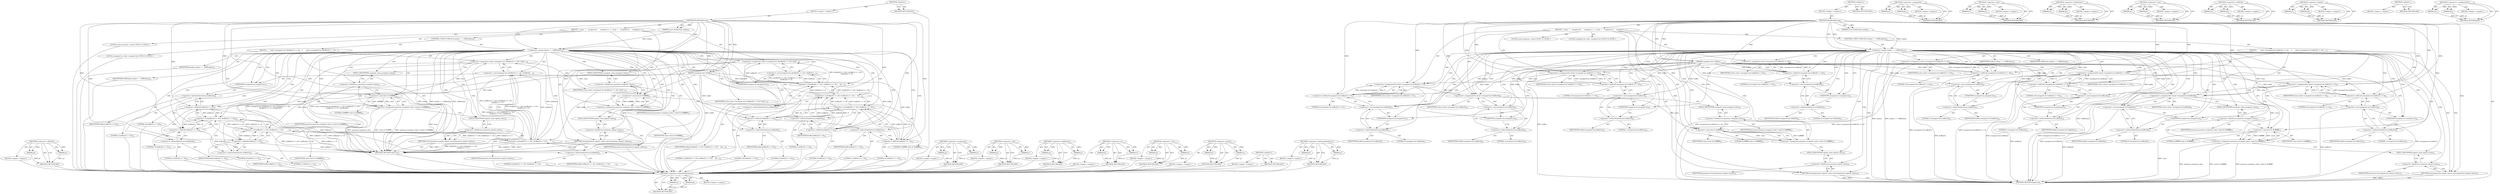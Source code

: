 digraph "&lt;operators&gt;.assignmentOr" {
vulnerable_138 [label=<(METHOD,&lt;operator&gt;.shiftLeft)>];
vulnerable_139 [label=<(PARAM,p1)>];
vulnerable_140 [label=<(PARAM,p2)>];
vulnerable_141 [label=<(BLOCK,&lt;empty&gt;,&lt;empty&gt;)>];
vulnerable_142 [label=<(METHOD_RETURN,ANY)>];
vulnerable_6 [label=<(METHOD,&lt;global&gt;)<SUB>1</SUB>>];
vulnerable_7 [label=<(BLOCK,&lt;empty&gt;,&lt;empty&gt;)<SUB>1</SUB>>];
vulnerable_8 [label=<(METHOD,ReadProfileLong)<SUB>1</SUB>>];
vulnerable_9 [label=<(PARAM,const EndianType endian)<SUB>1</SUB>>];
vulnerable_10 [label=<(PARAM,unsigned char *buffer)<SUB>2</SUB>>];
vulnerable_11 [label=<(BLOCK,{
  union
  {
    unsigned int
      unsigned_v...,{
  union
  {
    unsigned int
      unsigned_v...)<SUB>3</SUB>>];
vulnerable_12 [label="<(LOCAL,union quantum: union)<SUB>11</SUB>>"];
vulnerable_13 [label="<(LOCAL,unsigned int value: unsigned int)<SUB>14</SUB>>"];
vulnerable_14 [label=<(CONTROL_STRUCTURE,IF,if (endian == LSBEndian))<SUB>16</SUB>>];
vulnerable_15 [label=<(&lt;operator&gt;.equals,endian == LSBEndian)<SUB>16</SUB>>];
vulnerable_16 [label=<(IDENTIFIER,endian,endian == LSBEndian)<SUB>16</SUB>>];
vulnerable_17 [label=<(IDENTIFIER,LSBEndian,endian == LSBEndian)<SUB>16</SUB>>];
vulnerable_18 [label=<(BLOCK,{
      value=(unsigned int) ((buffer[3] &lt;&lt; 24)...,{
      value=(unsigned int) ((buffer[3] &lt;&lt; 24)...)<SUB>17</SUB>>];
vulnerable_19 [label=<(&lt;operator&gt;.assignment,value=(unsigned int) ((buffer[3] &lt;&lt; 24) | (buff...)<SUB>18</SUB>>];
vulnerable_20 [label=<(IDENTIFIER,value,value=(unsigned int) ((buffer[3] &lt;&lt; 24) | (buff...)<SUB>18</SUB>>];
vulnerable_21 [label=<(&lt;operator&gt;.cast,(unsigned int) ((buffer[3] &lt;&lt; 24) | (buffer[2] ...)<SUB>18</SUB>>];
vulnerable_22 [label=<(UNKNOWN,unsigned int,unsigned int)<SUB>18</SUB>>];
vulnerable_23 [label=<(&lt;operator&gt;.or,(buffer[3] &lt;&lt; 24) | (buffer[2] &lt;&lt; 16) |
       ...)<SUB>18</SUB>>];
vulnerable_24 [label=<(&lt;operator&gt;.or,(buffer[3] &lt;&lt; 24) | (buffer[2] &lt;&lt; 16) |
       ...)<SUB>18</SUB>>];
vulnerable_25 [label=<(&lt;operator&gt;.or,(buffer[3] &lt;&lt; 24) | (buffer[2] &lt;&lt; 16))<SUB>18</SUB>>];
vulnerable_26 [label=<(&lt;operator&gt;.shiftLeft,buffer[3] &lt;&lt; 24)<SUB>18</SUB>>];
vulnerable_27 [label=<(&lt;operator&gt;.indirectIndexAccess,buffer[3])<SUB>18</SUB>>];
vulnerable_28 [label=<(IDENTIFIER,buffer,buffer[3] &lt;&lt; 24)<SUB>18</SUB>>];
vulnerable_29 [label=<(LITERAL,3,buffer[3] &lt;&lt; 24)<SUB>18</SUB>>];
vulnerable_30 [label=<(LITERAL,24,buffer[3] &lt;&lt; 24)<SUB>18</SUB>>];
vulnerable_31 [label=<(&lt;operator&gt;.shiftLeft,buffer[2] &lt;&lt; 16)<SUB>18</SUB>>];
vulnerable_32 [label=<(&lt;operator&gt;.indirectIndexAccess,buffer[2])<SUB>18</SUB>>];
vulnerable_33 [label=<(IDENTIFIER,buffer,buffer[2] &lt;&lt; 16)<SUB>18</SUB>>];
vulnerable_34 [label=<(LITERAL,2,buffer[2] &lt;&lt; 16)<SUB>18</SUB>>];
vulnerable_35 [label=<(LITERAL,16,buffer[2] &lt;&lt; 16)<SUB>18</SUB>>];
vulnerable_36 [label=<(&lt;operator&gt;.shiftLeft,buffer[1] &lt;&lt; 8)<SUB>19</SUB>>];
vulnerable_37 [label=<(&lt;operator&gt;.indirectIndexAccess,buffer[1])<SUB>19</SUB>>];
vulnerable_38 [label=<(IDENTIFIER,buffer,buffer[1] &lt;&lt; 8)<SUB>19</SUB>>];
vulnerable_39 [label=<(LITERAL,1,buffer[1] &lt;&lt; 8)<SUB>19</SUB>>];
vulnerable_40 [label=<(LITERAL,8,buffer[1] &lt;&lt; 8)<SUB>19</SUB>>];
vulnerable_41 [label=<(&lt;operator&gt;.indirectIndexAccess,buffer[0])<SUB>19</SUB>>];
vulnerable_42 [label=<(IDENTIFIER,buffer,(buffer[3] &lt;&lt; 24) | (buffer[2] &lt;&lt; 16) |
       ...)<SUB>19</SUB>>];
vulnerable_43 [label=<(LITERAL,0,(buffer[3] &lt;&lt; 24) | (buffer[2] &lt;&lt; 16) |
       ...)<SUB>19</SUB>>];
vulnerable_44 [label=<(&lt;operator&gt;.assignment,quantum.unsigned_value=(value &amp; 0xffffffff))<SUB>20</SUB>>];
vulnerable_45 [label=<(&lt;operator&gt;.fieldAccess,quantum.unsigned_value)<SUB>20</SUB>>];
vulnerable_46 [label=<(IDENTIFIER,quantum,quantum.unsigned_value=(value &amp; 0xffffffff))<SUB>20</SUB>>];
vulnerable_47 [label=<(FIELD_IDENTIFIER,unsigned_value,unsigned_value)<SUB>20</SUB>>];
vulnerable_48 [label=<(&lt;operator&gt;.and,value &amp; 0xffffffff)<SUB>20</SUB>>];
vulnerable_49 [label=<(IDENTIFIER,value,value &amp; 0xffffffff)<SUB>20</SUB>>];
vulnerable_50 [label=<(LITERAL,0xffffffff,value &amp; 0xffffffff)<SUB>20</SUB>>];
vulnerable_51 [label=<(RETURN,return(quantum.signed_value);,return(quantum.signed_value);)<SUB>21</SUB>>];
vulnerable_52 [label=<(&lt;operator&gt;.fieldAccess,quantum.signed_value)<SUB>21</SUB>>];
vulnerable_53 [label=<(IDENTIFIER,quantum,return(quantum.signed_value);)<SUB>21</SUB>>];
vulnerable_54 [label=<(FIELD_IDENTIFIER,signed_value,signed_value)<SUB>21</SUB>>];
vulnerable_55 [label=<(&lt;operator&gt;.assignment,value=(unsigned int) ((buffer[0] &lt;&lt; 24) | (buff...)<SUB>23</SUB>>];
vulnerable_56 [label=<(IDENTIFIER,value,value=(unsigned int) ((buffer[0] &lt;&lt; 24) | (buff...)<SUB>23</SUB>>];
vulnerable_57 [label=<(&lt;operator&gt;.cast,(unsigned int) ((buffer[0] &lt;&lt; 24) | (buffer[1] ...)<SUB>23</SUB>>];
vulnerable_58 [label=<(UNKNOWN,unsigned int,unsigned int)<SUB>23</SUB>>];
vulnerable_59 [label=<(&lt;operator&gt;.or,(buffer[0] &lt;&lt; 24) | (buffer[1] &lt;&lt; 16) |
    (bu...)<SUB>23</SUB>>];
vulnerable_60 [label=<(&lt;operator&gt;.or,(buffer[0] &lt;&lt; 24) | (buffer[1] &lt;&lt; 16) |
    (bu...)<SUB>23</SUB>>];
vulnerable_61 [label=<(&lt;operator&gt;.or,(buffer[0] &lt;&lt; 24) | (buffer[1] &lt;&lt; 16))<SUB>23</SUB>>];
vulnerable_62 [label=<(&lt;operator&gt;.shiftLeft,buffer[0] &lt;&lt; 24)<SUB>23</SUB>>];
vulnerable_63 [label=<(&lt;operator&gt;.indirectIndexAccess,buffer[0])<SUB>23</SUB>>];
vulnerable_64 [label=<(IDENTIFIER,buffer,buffer[0] &lt;&lt; 24)<SUB>23</SUB>>];
vulnerable_65 [label=<(LITERAL,0,buffer[0] &lt;&lt; 24)<SUB>23</SUB>>];
vulnerable_66 [label=<(LITERAL,24,buffer[0] &lt;&lt; 24)<SUB>23</SUB>>];
vulnerable_67 [label=<(&lt;operator&gt;.shiftLeft,buffer[1] &lt;&lt; 16)<SUB>23</SUB>>];
vulnerable_68 [label=<(&lt;operator&gt;.indirectIndexAccess,buffer[1])<SUB>23</SUB>>];
vulnerable_69 [label=<(IDENTIFIER,buffer,buffer[1] &lt;&lt; 16)<SUB>23</SUB>>];
vulnerable_70 [label=<(LITERAL,1,buffer[1] &lt;&lt; 16)<SUB>23</SUB>>];
vulnerable_71 [label=<(LITERAL,16,buffer[1] &lt;&lt; 16)<SUB>23</SUB>>];
vulnerable_72 [label=<(&lt;operator&gt;.shiftLeft,buffer[2] &lt;&lt; 8)<SUB>24</SUB>>];
vulnerable_73 [label=<(&lt;operator&gt;.indirectIndexAccess,buffer[2])<SUB>24</SUB>>];
vulnerable_74 [label=<(IDENTIFIER,buffer,buffer[2] &lt;&lt; 8)<SUB>24</SUB>>];
vulnerable_75 [label=<(LITERAL,2,buffer[2] &lt;&lt; 8)<SUB>24</SUB>>];
vulnerable_76 [label=<(LITERAL,8,buffer[2] &lt;&lt; 8)<SUB>24</SUB>>];
vulnerable_77 [label=<(&lt;operator&gt;.indirectIndexAccess,buffer[3])<SUB>24</SUB>>];
vulnerable_78 [label=<(IDENTIFIER,buffer,(buffer[0] &lt;&lt; 24) | (buffer[1] &lt;&lt; 16) |
    (bu...)<SUB>24</SUB>>];
vulnerable_79 [label=<(LITERAL,3,(buffer[0] &lt;&lt; 24) | (buffer[1] &lt;&lt; 16) |
    (bu...)<SUB>24</SUB>>];
vulnerable_80 [label=<(&lt;operator&gt;.assignment,quantum.unsigned_value=(value &amp; 0xffffffff))<SUB>25</SUB>>];
vulnerable_81 [label=<(&lt;operator&gt;.fieldAccess,quantum.unsigned_value)<SUB>25</SUB>>];
vulnerable_82 [label=<(IDENTIFIER,quantum,quantum.unsigned_value=(value &amp; 0xffffffff))<SUB>25</SUB>>];
vulnerable_83 [label=<(FIELD_IDENTIFIER,unsigned_value,unsigned_value)<SUB>25</SUB>>];
vulnerable_84 [label=<(&lt;operator&gt;.and,value &amp; 0xffffffff)<SUB>25</SUB>>];
vulnerable_85 [label=<(IDENTIFIER,value,value &amp; 0xffffffff)<SUB>25</SUB>>];
vulnerable_86 [label=<(LITERAL,0xffffffff,value &amp; 0xffffffff)<SUB>25</SUB>>];
vulnerable_87 [label=<(RETURN,return(quantum.signed_value);,return(quantum.signed_value);)<SUB>26</SUB>>];
vulnerable_88 [label=<(&lt;operator&gt;.fieldAccess,quantum.signed_value)<SUB>26</SUB>>];
vulnerable_89 [label=<(IDENTIFIER,quantum,return(quantum.signed_value);)<SUB>26</SUB>>];
vulnerable_90 [label=<(FIELD_IDENTIFIER,signed_value,signed_value)<SUB>26</SUB>>];
vulnerable_91 [label=<(METHOD_RETURN,signed int)<SUB>1</SUB>>];
vulnerable_93 [label=<(METHOD_RETURN,ANY)<SUB>1</SUB>>];
vulnerable_123 [label=<(METHOD,&lt;operator&gt;.assignment)>];
vulnerable_124 [label=<(PARAM,p1)>];
vulnerable_125 [label=<(PARAM,p2)>];
vulnerable_126 [label=<(BLOCK,&lt;empty&gt;,&lt;empty&gt;)>];
vulnerable_127 [label=<(METHOD_RETURN,ANY)>];
vulnerable_153 [label=<(METHOD,&lt;operator&gt;.and)>];
vulnerable_154 [label=<(PARAM,p1)>];
vulnerable_155 [label=<(PARAM,p2)>];
vulnerable_156 [label=<(BLOCK,&lt;empty&gt;,&lt;empty&gt;)>];
vulnerable_157 [label=<(METHOD_RETURN,ANY)>];
vulnerable_148 [label=<(METHOD,&lt;operator&gt;.fieldAccess)>];
vulnerable_149 [label=<(PARAM,p1)>];
vulnerable_150 [label=<(PARAM,p2)>];
vulnerable_151 [label=<(BLOCK,&lt;empty&gt;,&lt;empty&gt;)>];
vulnerable_152 [label=<(METHOD_RETURN,ANY)>];
vulnerable_133 [label=<(METHOD,&lt;operator&gt;.or)>];
vulnerable_134 [label=<(PARAM,p1)>];
vulnerable_135 [label=<(PARAM,p2)>];
vulnerable_136 [label=<(BLOCK,&lt;empty&gt;,&lt;empty&gt;)>];
vulnerable_137 [label=<(METHOD_RETURN,ANY)>];
vulnerable_128 [label=<(METHOD,&lt;operator&gt;.cast)>];
vulnerable_129 [label=<(PARAM,p1)>];
vulnerable_130 [label=<(PARAM,p2)>];
vulnerable_131 [label=<(BLOCK,&lt;empty&gt;,&lt;empty&gt;)>];
vulnerable_132 [label=<(METHOD_RETURN,ANY)>];
vulnerable_118 [label=<(METHOD,&lt;operator&gt;.equals)>];
vulnerable_119 [label=<(PARAM,p1)>];
vulnerable_120 [label=<(PARAM,p2)>];
vulnerable_121 [label=<(BLOCK,&lt;empty&gt;,&lt;empty&gt;)>];
vulnerable_122 [label=<(METHOD_RETURN,ANY)>];
vulnerable_112 [label=<(METHOD,&lt;global&gt;)<SUB>1</SUB>>];
vulnerable_113 [label=<(BLOCK,&lt;empty&gt;,&lt;empty&gt;)>];
vulnerable_114 [label=<(METHOD_RETURN,ANY)>];
vulnerable_143 [label=<(METHOD,&lt;operator&gt;.indirectIndexAccess)>];
vulnerable_144 [label=<(PARAM,p1)>];
vulnerable_145 [label=<(PARAM,p2)>];
vulnerable_146 [label=<(BLOCK,&lt;empty&gt;,&lt;empty&gt;)>];
vulnerable_147 [label=<(METHOD_RETURN,ANY)>];
fixed_156 [label=<(METHOD,&lt;operator&gt;.indirectIndexAccess)>];
fixed_157 [label=<(PARAM,p1)>];
fixed_158 [label=<(PARAM,p2)>];
fixed_159 [label=<(BLOCK,&lt;empty&gt;,&lt;empty&gt;)>];
fixed_160 [label=<(METHOD_RETURN,ANY)>];
fixed_6 [label=<(METHOD,&lt;global&gt;)<SUB>1</SUB>>];
fixed_7 [label=<(BLOCK,&lt;empty&gt;,&lt;empty&gt;)<SUB>1</SUB>>];
fixed_8 [label=<(METHOD,ReadProfileLong)<SUB>1</SUB>>];
fixed_9 [label=<(PARAM,const EndianType endian)<SUB>1</SUB>>];
fixed_10 [label=<(PARAM,unsigned char *buffer)<SUB>2</SUB>>];
fixed_11 [label=<(BLOCK,{
  union
  {
    unsigned int
      unsigned_v...,{
  union
  {
    unsigned int
      unsigned_v...)<SUB>3</SUB>>];
fixed_12 [label="<(LOCAL,union quantum: union)<SUB>11</SUB>>"];
fixed_13 [label="<(LOCAL,unsigned int value: unsigned int)<SUB>14</SUB>>"];
fixed_14 [label=<(CONTROL_STRUCTURE,IF,if (endian == LSBEndian))<SUB>16</SUB>>];
fixed_15 [label=<(&lt;operator&gt;.equals,endian == LSBEndian)<SUB>16</SUB>>];
fixed_16 [label=<(IDENTIFIER,endian,endian == LSBEndian)<SUB>16</SUB>>];
fixed_17 [label=<(IDENTIFIER,LSBEndian,endian == LSBEndian)<SUB>16</SUB>>];
fixed_18 [label=<(BLOCK,{
      value=(unsigned int) buffer[3] &lt;&lt; 24;
 ...,{
      value=(unsigned int) buffer[3] &lt;&lt; 24;
 ...)<SUB>17</SUB>>];
fixed_19 [label=<(&lt;operator&gt;.assignment,value=(unsigned int) buffer[3] &lt;&lt; 24)<SUB>18</SUB>>];
fixed_20 [label=<(IDENTIFIER,value,value=(unsigned int) buffer[3] &lt;&lt; 24)<SUB>18</SUB>>];
fixed_21 [label=<(&lt;operator&gt;.shiftLeft,(unsigned int) buffer[3] &lt;&lt; 24)<SUB>18</SUB>>];
fixed_22 [label=<(&lt;operator&gt;.cast,(unsigned int) buffer[3])<SUB>18</SUB>>];
fixed_23 [label=<(UNKNOWN,unsigned int,unsigned int)<SUB>18</SUB>>];
fixed_24 [label=<(&lt;operator&gt;.indirectIndexAccess,buffer[3])<SUB>18</SUB>>];
fixed_25 [label=<(IDENTIFIER,buffer,(unsigned int) buffer[3])<SUB>18</SUB>>];
fixed_26 [label=<(LITERAL,3,(unsigned int) buffer[3])<SUB>18</SUB>>];
fixed_27 [label=<(LITERAL,24,(unsigned int) buffer[3] &lt;&lt; 24)<SUB>18</SUB>>];
fixed_28 [label=<(&lt;operators&gt;.assignmentOr,value|=(unsigned int) buffer[2] &lt;&lt; 16)<SUB>19</SUB>>];
fixed_29 [label=<(IDENTIFIER,value,value|=(unsigned int) buffer[2] &lt;&lt; 16)<SUB>19</SUB>>];
fixed_30 [label=<(&lt;operator&gt;.shiftLeft,(unsigned int) buffer[2] &lt;&lt; 16)<SUB>19</SUB>>];
fixed_31 [label=<(&lt;operator&gt;.cast,(unsigned int) buffer[2])<SUB>19</SUB>>];
fixed_32 [label=<(UNKNOWN,unsigned int,unsigned int)<SUB>19</SUB>>];
fixed_33 [label=<(&lt;operator&gt;.indirectIndexAccess,buffer[2])<SUB>19</SUB>>];
fixed_34 [label=<(IDENTIFIER,buffer,(unsigned int) buffer[2])<SUB>19</SUB>>];
fixed_35 [label=<(LITERAL,2,(unsigned int) buffer[2])<SUB>19</SUB>>];
fixed_36 [label=<(LITERAL,16,(unsigned int) buffer[2] &lt;&lt; 16)<SUB>19</SUB>>];
fixed_37 [label=<(&lt;operators&gt;.assignmentOr,value|=(unsigned int) buffer[1] &lt;&lt; 8)<SUB>20</SUB>>];
fixed_38 [label=<(IDENTIFIER,value,value|=(unsigned int) buffer[1] &lt;&lt; 8)<SUB>20</SUB>>];
fixed_39 [label=<(&lt;operator&gt;.shiftLeft,(unsigned int) buffer[1] &lt;&lt; 8)<SUB>20</SUB>>];
fixed_40 [label=<(&lt;operator&gt;.cast,(unsigned int) buffer[1])<SUB>20</SUB>>];
fixed_41 [label=<(UNKNOWN,unsigned int,unsigned int)<SUB>20</SUB>>];
fixed_42 [label=<(&lt;operator&gt;.indirectIndexAccess,buffer[1])<SUB>20</SUB>>];
fixed_43 [label=<(IDENTIFIER,buffer,(unsigned int) buffer[1])<SUB>20</SUB>>];
fixed_44 [label=<(LITERAL,1,(unsigned int) buffer[1])<SUB>20</SUB>>];
fixed_45 [label=<(LITERAL,8,(unsigned int) buffer[1] &lt;&lt; 8)<SUB>20</SUB>>];
fixed_46 [label=<(&lt;operators&gt;.assignmentOr,value|=(unsigned int) buffer[0])<SUB>21</SUB>>];
fixed_47 [label=<(IDENTIFIER,value,value|=(unsigned int) buffer[0])<SUB>21</SUB>>];
fixed_48 [label=<(&lt;operator&gt;.cast,(unsigned int) buffer[0])<SUB>21</SUB>>];
fixed_49 [label=<(UNKNOWN,unsigned int,unsigned int)<SUB>21</SUB>>];
fixed_50 [label=<(&lt;operator&gt;.indirectIndexAccess,buffer[0])<SUB>21</SUB>>];
fixed_51 [label=<(IDENTIFIER,buffer,(unsigned int) buffer[0])<SUB>21</SUB>>];
fixed_52 [label=<(LITERAL,0,(unsigned int) buffer[0])<SUB>21</SUB>>];
fixed_53 [label=<(&lt;operator&gt;.assignment,quantum.unsigned_value=value &amp; 0xffffffff)<SUB>22</SUB>>];
fixed_54 [label=<(&lt;operator&gt;.fieldAccess,quantum.unsigned_value)<SUB>22</SUB>>];
fixed_55 [label=<(IDENTIFIER,quantum,quantum.unsigned_value=value &amp; 0xffffffff)<SUB>22</SUB>>];
fixed_56 [label=<(FIELD_IDENTIFIER,unsigned_value,unsigned_value)<SUB>22</SUB>>];
fixed_57 [label=<(&lt;operator&gt;.and,value &amp; 0xffffffff)<SUB>22</SUB>>];
fixed_58 [label=<(IDENTIFIER,value,value &amp; 0xffffffff)<SUB>22</SUB>>];
fixed_59 [label=<(LITERAL,0xffffffff,value &amp; 0xffffffff)<SUB>22</SUB>>];
fixed_60 [label=<(RETURN,return(quantum.signed_value);,return(quantum.signed_value);)<SUB>23</SUB>>];
fixed_61 [label=<(&lt;operator&gt;.fieldAccess,quantum.signed_value)<SUB>23</SUB>>];
fixed_62 [label=<(IDENTIFIER,quantum,return(quantum.signed_value);)<SUB>23</SUB>>];
fixed_63 [label=<(FIELD_IDENTIFIER,signed_value,signed_value)<SUB>23</SUB>>];
fixed_64 [label=<(&lt;operator&gt;.assignment,value=(unsigned int) buffer[0] &lt;&lt; 24)<SUB>25</SUB>>];
fixed_65 [label=<(IDENTIFIER,value,value=(unsigned int) buffer[0] &lt;&lt; 24)<SUB>25</SUB>>];
fixed_66 [label=<(&lt;operator&gt;.shiftLeft,(unsigned int) buffer[0] &lt;&lt; 24)<SUB>25</SUB>>];
fixed_67 [label=<(&lt;operator&gt;.cast,(unsigned int) buffer[0])<SUB>25</SUB>>];
fixed_68 [label=<(UNKNOWN,unsigned int,unsigned int)<SUB>25</SUB>>];
fixed_69 [label=<(&lt;operator&gt;.indirectIndexAccess,buffer[0])<SUB>25</SUB>>];
fixed_70 [label=<(IDENTIFIER,buffer,(unsigned int) buffer[0])<SUB>25</SUB>>];
fixed_71 [label=<(LITERAL,0,(unsigned int) buffer[0])<SUB>25</SUB>>];
fixed_72 [label=<(LITERAL,24,(unsigned int) buffer[0] &lt;&lt; 24)<SUB>25</SUB>>];
fixed_73 [label=<(&lt;operators&gt;.assignmentOr,value|=(unsigned int) buffer[1] &lt;&lt; 16)<SUB>26</SUB>>];
fixed_74 [label=<(IDENTIFIER,value,value|=(unsigned int) buffer[1] &lt;&lt; 16)<SUB>26</SUB>>];
fixed_75 [label=<(&lt;operator&gt;.shiftLeft,(unsigned int) buffer[1] &lt;&lt; 16)<SUB>26</SUB>>];
fixed_76 [label=<(&lt;operator&gt;.cast,(unsigned int) buffer[1])<SUB>26</SUB>>];
fixed_77 [label=<(UNKNOWN,unsigned int,unsigned int)<SUB>26</SUB>>];
fixed_78 [label=<(&lt;operator&gt;.indirectIndexAccess,buffer[1])<SUB>26</SUB>>];
fixed_79 [label=<(IDENTIFIER,buffer,(unsigned int) buffer[1])<SUB>26</SUB>>];
fixed_80 [label=<(LITERAL,1,(unsigned int) buffer[1])<SUB>26</SUB>>];
fixed_81 [label=<(LITERAL,16,(unsigned int) buffer[1] &lt;&lt; 16)<SUB>26</SUB>>];
fixed_82 [label=<(&lt;operators&gt;.assignmentOr,value|=(unsigned int) buffer[2] &lt;&lt; 8)<SUB>27</SUB>>];
fixed_83 [label=<(IDENTIFIER,value,value|=(unsigned int) buffer[2] &lt;&lt; 8)<SUB>27</SUB>>];
fixed_84 [label=<(&lt;operator&gt;.shiftLeft,(unsigned int) buffer[2] &lt;&lt; 8)<SUB>27</SUB>>];
fixed_85 [label=<(&lt;operator&gt;.cast,(unsigned int) buffer[2])<SUB>27</SUB>>];
fixed_86 [label=<(UNKNOWN,unsigned int,unsigned int)<SUB>27</SUB>>];
fixed_87 [label=<(&lt;operator&gt;.indirectIndexAccess,buffer[2])<SUB>27</SUB>>];
fixed_88 [label=<(IDENTIFIER,buffer,(unsigned int) buffer[2])<SUB>27</SUB>>];
fixed_89 [label=<(LITERAL,2,(unsigned int) buffer[2])<SUB>27</SUB>>];
fixed_90 [label=<(LITERAL,8,(unsigned int) buffer[2] &lt;&lt; 8)<SUB>27</SUB>>];
fixed_91 [label=<(&lt;operators&gt;.assignmentOr,value|=(unsigned int) buffer[3])<SUB>28</SUB>>];
fixed_92 [label=<(IDENTIFIER,value,value|=(unsigned int) buffer[3])<SUB>28</SUB>>];
fixed_93 [label=<(&lt;operator&gt;.cast,(unsigned int) buffer[3])<SUB>28</SUB>>];
fixed_94 [label=<(UNKNOWN,unsigned int,unsigned int)<SUB>28</SUB>>];
fixed_95 [label=<(&lt;operator&gt;.indirectIndexAccess,buffer[3])<SUB>28</SUB>>];
fixed_96 [label=<(IDENTIFIER,buffer,(unsigned int) buffer[3])<SUB>28</SUB>>];
fixed_97 [label=<(LITERAL,3,(unsigned int) buffer[3])<SUB>28</SUB>>];
fixed_98 [label=<(&lt;operator&gt;.assignment,quantum.unsigned_value=value &amp; 0xffffffff)<SUB>29</SUB>>];
fixed_99 [label=<(&lt;operator&gt;.fieldAccess,quantum.unsigned_value)<SUB>29</SUB>>];
fixed_100 [label=<(IDENTIFIER,quantum,quantum.unsigned_value=value &amp; 0xffffffff)<SUB>29</SUB>>];
fixed_101 [label=<(FIELD_IDENTIFIER,unsigned_value,unsigned_value)<SUB>29</SUB>>];
fixed_102 [label=<(&lt;operator&gt;.and,value &amp; 0xffffffff)<SUB>29</SUB>>];
fixed_103 [label=<(IDENTIFIER,value,value &amp; 0xffffffff)<SUB>29</SUB>>];
fixed_104 [label=<(LITERAL,0xffffffff,value &amp; 0xffffffff)<SUB>29</SUB>>];
fixed_105 [label=<(RETURN,return(quantum.signed_value);,return(quantum.signed_value);)<SUB>30</SUB>>];
fixed_106 [label=<(&lt;operator&gt;.fieldAccess,quantum.signed_value)<SUB>30</SUB>>];
fixed_107 [label=<(IDENTIFIER,quantum,return(quantum.signed_value);)<SUB>30</SUB>>];
fixed_108 [label=<(FIELD_IDENTIFIER,signed_value,signed_value)<SUB>30</SUB>>];
fixed_109 [label=<(METHOD_RETURN,signed int)<SUB>1</SUB>>];
fixed_111 [label=<(METHOD_RETURN,ANY)<SUB>1</SUB>>];
fixed_141 [label=<(METHOD,&lt;operator&gt;.assignment)>];
fixed_142 [label=<(PARAM,p1)>];
fixed_143 [label=<(PARAM,p2)>];
fixed_144 [label=<(BLOCK,&lt;empty&gt;,&lt;empty&gt;)>];
fixed_145 [label=<(METHOD_RETURN,ANY)>];
fixed_171 [label=<(METHOD,&lt;operator&gt;.and)>];
fixed_172 [label=<(PARAM,p1)>];
fixed_173 [label=<(PARAM,p2)>];
fixed_174 [label=<(BLOCK,&lt;empty&gt;,&lt;empty&gt;)>];
fixed_175 [label=<(METHOD_RETURN,ANY)>];
fixed_166 [label=<(METHOD,&lt;operator&gt;.fieldAccess)>];
fixed_167 [label=<(PARAM,p1)>];
fixed_168 [label=<(PARAM,p2)>];
fixed_169 [label=<(BLOCK,&lt;empty&gt;,&lt;empty&gt;)>];
fixed_170 [label=<(METHOD_RETURN,ANY)>];
fixed_151 [label=<(METHOD,&lt;operator&gt;.cast)>];
fixed_152 [label=<(PARAM,p1)>];
fixed_153 [label=<(PARAM,p2)>];
fixed_154 [label=<(BLOCK,&lt;empty&gt;,&lt;empty&gt;)>];
fixed_155 [label=<(METHOD_RETURN,ANY)>];
fixed_146 [label=<(METHOD,&lt;operator&gt;.shiftLeft)>];
fixed_147 [label=<(PARAM,p1)>];
fixed_148 [label=<(PARAM,p2)>];
fixed_149 [label=<(BLOCK,&lt;empty&gt;,&lt;empty&gt;)>];
fixed_150 [label=<(METHOD_RETURN,ANY)>];
fixed_136 [label=<(METHOD,&lt;operator&gt;.equals)>];
fixed_137 [label=<(PARAM,p1)>];
fixed_138 [label=<(PARAM,p2)>];
fixed_139 [label=<(BLOCK,&lt;empty&gt;,&lt;empty&gt;)>];
fixed_140 [label=<(METHOD_RETURN,ANY)>];
fixed_130 [label=<(METHOD,&lt;global&gt;)<SUB>1</SUB>>];
fixed_131 [label=<(BLOCK,&lt;empty&gt;,&lt;empty&gt;)>];
fixed_132 [label=<(METHOD_RETURN,ANY)>];
fixed_161 [label=<(METHOD,&lt;operators&gt;.assignmentOr)>];
fixed_162 [label=<(PARAM,p1)>];
fixed_163 [label=<(PARAM,p2)>];
fixed_164 [label=<(BLOCK,&lt;empty&gt;,&lt;empty&gt;)>];
fixed_165 [label=<(METHOD_RETURN,ANY)>];
vulnerable_138 -> vulnerable_139  [key=0, label="AST: "];
vulnerable_138 -> vulnerable_139  [key=1, label="DDG: "];
vulnerable_138 -> vulnerable_141  [key=0, label="AST: "];
vulnerable_138 -> vulnerable_140  [key=0, label="AST: "];
vulnerable_138 -> vulnerable_140  [key=1, label="DDG: "];
vulnerable_138 -> vulnerable_142  [key=0, label="AST: "];
vulnerable_138 -> vulnerable_142  [key=1, label="CFG: "];
vulnerable_139 -> vulnerable_142  [key=0, label="DDG: p1"];
vulnerable_140 -> vulnerable_142  [key=0, label="DDG: p2"];
vulnerable_141 -> fixed_156  [key=0];
vulnerable_142 -> fixed_156  [key=0];
vulnerable_6 -> vulnerable_7  [key=0, label="AST: "];
vulnerable_6 -> vulnerable_93  [key=0, label="AST: "];
vulnerable_6 -> vulnerable_93  [key=1, label="CFG: "];
vulnerable_7 -> vulnerable_8  [key=0, label="AST: "];
vulnerable_8 -> vulnerable_9  [key=0, label="AST: "];
vulnerable_8 -> vulnerable_9  [key=1, label="DDG: "];
vulnerable_8 -> vulnerable_10  [key=0, label="AST: "];
vulnerable_8 -> vulnerable_10  [key=1, label="DDG: "];
vulnerable_8 -> vulnerable_11  [key=0, label="AST: "];
vulnerable_8 -> vulnerable_91  [key=0, label="AST: "];
vulnerable_8 -> vulnerable_15  [key=0, label="CFG: "];
vulnerable_8 -> vulnerable_15  [key=1, label="DDG: "];
vulnerable_8 -> vulnerable_87  [key=0, label="DDG: "];
vulnerable_8 -> vulnerable_51  [key=0, label="DDG: "];
vulnerable_8 -> vulnerable_84  [key=0, label="DDG: "];
vulnerable_8 -> vulnerable_48  [key=0, label="DDG: "];
vulnerable_8 -> vulnerable_72  [key=0, label="DDG: "];
vulnerable_8 -> vulnerable_62  [key=0, label="DDG: "];
vulnerable_8 -> vulnerable_67  [key=0, label="DDG: "];
vulnerable_8 -> vulnerable_36  [key=0, label="DDG: "];
vulnerable_8 -> vulnerable_26  [key=0, label="DDG: "];
vulnerable_8 -> vulnerable_31  [key=0, label="DDG: "];
vulnerable_9 -> vulnerable_15  [key=0, label="DDG: endian"];
vulnerable_10 -> vulnerable_91  [key=0, label="DDG: buffer"];
vulnerable_10 -> vulnerable_59  [key=0, label="DDG: buffer"];
vulnerable_10 -> vulnerable_23  [key=0, label="DDG: buffer"];
vulnerable_10 -> vulnerable_72  [key=0, label="DDG: buffer"];
vulnerable_10 -> vulnerable_62  [key=0, label="DDG: buffer"];
vulnerable_10 -> vulnerable_67  [key=0, label="DDG: buffer"];
vulnerable_10 -> vulnerable_36  [key=0, label="DDG: buffer"];
vulnerable_10 -> vulnerable_26  [key=0, label="DDG: buffer"];
vulnerable_10 -> vulnerable_31  [key=0, label="DDG: buffer"];
vulnerable_11 -> vulnerable_12  [key=0, label="AST: "];
vulnerable_11 -> vulnerable_13  [key=0, label="AST: "];
vulnerable_11 -> vulnerable_14  [key=0, label="AST: "];
vulnerable_11 -> vulnerable_55  [key=0, label="AST: "];
vulnerable_11 -> vulnerable_80  [key=0, label="AST: "];
vulnerable_11 -> vulnerable_87  [key=0, label="AST: "];
vulnerable_12 -> fixed_156  [key=0];
vulnerable_13 -> fixed_156  [key=0];
vulnerable_14 -> vulnerable_15  [key=0, label="AST: "];
vulnerable_14 -> vulnerable_18  [key=0, label="AST: "];
vulnerable_15 -> vulnerable_16  [key=0, label="AST: "];
vulnerable_15 -> vulnerable_17  [key=0, label="AST: "];
vulnerable_15 -> vulnerable_22  [key=0, label="CFG: "];
vulnerable_15 -> vulnerable_22  [key=1, label="CDG: "];
vulnerable_15 -> vulnerable_58  [key=0, label="CFG: "];
vulnerable_15 -> vulnerable_58  [key=1, label="CDG: "];
vulnerable_15 -> vulnerable_91  [key=0, label="DDG: endian"];
vulnerable_15 -> vulnerable_91  [key=1, label="DDG: endian == LSBEndian"];
vulnerable_15 -> vulnerable_91  [key=2, label="DDG: LSBEndian"];
vulnerable_15 -> vulnerable_47  [key=0, label="CDG: "];
vulnerable_15 -> vulnerable_21  [key=0, label="CDG: "];
vulnerable_15 -> vulnerable_48  [key=0, label="CDG: "];
vulnerable_15 -> vulnerable_32  [key=0, label="CDG: "];
vulnerable_15 -> vulnerable_68  [key=0, label="CDG: "];
vulnerable_15 -> vulnerable_60  [key=0, label="CDG: "];
vulnerable_15 -> vulnerable_73  [key=0, label="CDG: "];
vulnerable_15 -> vulnerable_26  [key=0, label="CDG: "];
vulnerable_15 -> vulnerable_77  [key=0, label="CDG: "];
vulnerable_15 -> vulnerable_51  [key=0, label="CDG: "];
vulnerable_15 -> vulnerable_57  [key=0, label="CDG: "];
vulnerable_15 -> vulnerable_19  [key=0, label="CDG: "];
vulnerable_15 -> vulnerable_52  [key=0, label="CDG: "];
vulnerable_15 -> vulnerable_37  [key=0, label="CDG: "];
vulnerable_15 -> vulnerable_81  [key=0, label="CDG: "];
vulnerable_15 -> vulnerable_84  [key=0, label="CDG: "];
vulnerable_15 -> vulnerable_25  [key=0, label="CDG: "];
vulnerable_15 -> vulnerable_72  [key=0, label="CDG: "];
vulnerable_15 -> vulnerable_67  [key=0, label="CDG: "];
vulnerable_15 -> vulnerable_45  [key=0, label="CDG: "];
vulnerable_15 -> vulnerable_27  [key=0, label="CDG: "];
vulnerable_15 -> vulnerable_59  [key=0, label="CDG: "];
vulnerable_15 -> vulnerable_87  [key=0, label="CDG: "];
vulnerable_15 -> vulnerable_44  [key=0, label="CDG: "];
vulnerable_15 -> vulnerable_90  [key=0, label="CDG: "];
vulnerable_15 -> vulnerable_54  [key=0, label="CDG: "];
vulnerable_15 -> vulnerable_24  [key=0, label="CDG: "];
vulnerable_15 -> vulnerable_80  [key=0, label="CDG: "];
vulnerable_15 -> vulnerable_61  [key=0, label="CDG: "];
vulnerable_15 -> vulnerable_23  [key=0, label="CDG: "];
vulnerable_15 -> vulnerable_83  [key=0, label="CDG: "];
vulnerable_15 -> vulnerable_36  [key=0, label="CDG: "];
vulnerable_15 -> vulnerable_88  [key=0, label="CDG: "];
vulnerable_15 -> vulnerable_41  [key=0, label="CDG: "];
vulnerable_15 -> vulnerable_63  [key=0, label="CDG: "];
vulnerable_15 -> vulnerable_55  [key=0, label="CDG: "];
vulnerable_15 -> vulnerable_62  [key=0, label="CDG: "];
vulnerable_15 -> vulnerable_31  [key=0, label="CDG: "];
vulnerable_16 -> fixed_156  [key=0];
vulnerable_17 -> fixed_156  [key=0];
vulnerable_18 -> vulnerable_19  [key=0, label="AST: "];
vulnerable_18 -> vulnerable_44  [key=0, label="AST: "];
vulnerable_18 -> vulnerable_51  [key=0, label="AST: "];
vulnerable_19 -> vulnerable_20  [key=0, label="AST: "];
vulnerable_19 -> vulnerable_21  [key=0, label="AST: "];
vulnerable_19 -> vulnerable_47  [key=0, label="CFG: "];
vulnerable_19 -> vulnerable_91  [key=0, label="DDG: (unsigned int) ((buffer[3] &lt;&lt; 24) | (buffer[2] &lt;&lt; 16) |
        (buffer[1] &lt;&lt; 8 ) | (buffer[0]))"];
vulnerable_19 -> vulnerable_91  [key=1, label="DDG: value=(unsigned int) ((buffer[3] &lt;&lt; 24) | (buffer[2] &lt;&lt; 16) |
        (buffer[1] &lt;&lt; 8 ) | (buffer[0]))"];
vulnerable_19 -> vulnerable_48  [key=0, label="DDG: value"];
vulnerable_20 -> fixed_156  [key=0];
vulnerable_21 -> vulnerable_22  [key=0, label="AST: "];
vulnerable_21 -> vulnerable_23  [key=0, label="AST: "];
vulnerable_21 -> vulnerable_19  [key=0, label="CFG: "];
vulnerable_21 -> vulnerable_91  [key=0, label="DDG: (buffer[3] &lt;&lt; 24) | (buffer[2] &lt;&lt; 16) |
        (buffer[1] &lt;&lt; 8 ) | (buffer[0])"];
vulnerable_22 -> vulnerable_27  [key=0, label="CFG: "];
vulnerable_23 -> vulnerable_24  [key=0, label="AST: "];
vulnerable_23 -> vulnerable_41  [key=0, label="AST: "];
vulnerable_23 -> vulnerable_21  [key=0, label="CFG: "];
vulnerable_23 -> vulnerable_21  [key=1, label="DDG: (buffer[3] &lt;&lt; 24) | (buffer[2] &lt;&lt; 16) |
        (buffer[1] &lt;&lt; 8 )"];
vulnerable_23 -> vulnerable_21  [key=2, label="DDG: buffer[0]"];
vulnerable_23 -> vulnerable_91  [key=0, label="DDG: (buffer[3] &lt;&lt; 24) | (buffer[2] &lt;&lt; 16) |
        (buffer[1] &lt;&lt; 8 )"];
vulnerable_23 -> vulnerable_91  [key=1, label="DDG: buffer[0]"];
vulnerable_23 -> vulnerable_19  [key=0, label="DDG: (buffer[3] &lt;&lt; 24) | (buffer[2] &lt;&lt; 16) |
        (buffer[1] &lt;&lt; 8 )"];
vulnerable_23 -> vulnerable_19  [key=1, label="DDG: buffer[0]"];
vulnerable_24 -> vulnerable_25  [key=0, label="AST: "];
vulnerable_24 -> vulnerable_36  [key=0, label="AST: "];
vulnerable_24 -> vulnerable_41  [key=0, label="CFG: "];
vulnerable_24 -> vulnerable_91  [key=0, label="DDG: (buffer[3] &lt;&lt; 24) | (buffer[2] &lt;&lt; 16)"];
vulnerable_24 -> vulnerable_91  [key=1, label="DDG: buffer[1] &lt;&lt; 8"];
vulnerable_24 -> vulnerable_23  [key=0, label="DDG: (buffer[3] &lt;&lt; 24) | (buffer[2] &lt;&lt; 16)"];
vulnerable_24 -> vulnerable_23  [key=1, label="DDG: buffer[1] &lt;&lt; 8"];
vulnerable_25 -> vulnerable_26  [key=0, label="AST: "];
vulnerable_25 -> vulnerable_31  [key=0, label="AST: "];
vulnerable_25 -> vulnerable_37  [key=0, label="CFG: "];
vulnerable_25 -> vulnerable_91  [key=0, label="DDG: buffer[3] &lt;&lt; 24"];
vulnerable_25 -> vulnerable_91  [key=1, label="DDG: buffer[2] &lt;&lt; 16"];
vulnerable_25 -> vulnerable_24  [key=0, label="DDG: buffer[3] &lt;&lt; 24"];
vulnerable_25 -> vulnerable_24  [key=1, label="DDG: buffer[2] &lt;&lt; 16"];
vulnerable_26 -> vulnerable_27  [key=0, label="AST: "];
vulnerable_26 -> vulnerable_30  [key=0, label="AST: "];
vulnerable_26 -> vulnerable_32  [key=0, label="CFG: "];
vulnerable_26 -> vulnerable_91  [key=0, label="DDG: buffer[3]"];
vulnerable_26 -> vulnerable_25  [key=0, label="DDG: buffer[3]"];
vulnerable_26 -> vulnerable_25  [key=1, label="DDG: 24"];
vulnerable_27 -> vulnerable_28  [key=0, label="AST: "];
vulnerable_27 -> vulnerable_29  [key=0, label="AST: "];
vulnerable_27 -> vulnerable_26  [key=0, label="CFG: "];
vulnerable_28 -> fixed_156  [key=0];
vulnerable_29 -> fixed_156  [key=0];
vulnerable_30 -> fixed_156  [key=0];
vulnerable_31 -> vulnerable_32  [key=0, label="AST: "];
vulnerable_31 -> vulnerable_35  [key=0, label="AST: "];
vulnerable_31 -> vulnerable_25  [key=0, label="CFG: "];
vulnerable_31 -> vulnerable_25  [key=1, label="DDG: buffer[2]"];
vulnerable_31 -> vulnerable_25  [key=2, label="DDG: 16"];
vulnerable_31 -> vulnerable_91  [key=0, label="DDG: buffer[2]"];
vulnerable_32 -> vulnerable_33  [key=0, label="AST: "];
vulnerable_32 -> vulnerable_34  [key=0, label="AST: "];
vulnerable_32 -> vulnerable_31  [key=0, label="CFG: "];
vulnerable_33 -> fixed_156  [key=0];
vulnerable_34 -> fixed_156  [key=0];
vulnerable_35 -> fixed_156  [key=0];
vulnerable_36 -> vulnerable_37  [key=0, label="AST: "];
vulnerable_36 -> vulnerable_40  [key=0, label="AST: "];
vulnerable_36 -> vulnerable_24  [key=0, label="CFG: "];
vulnerable_36 -> vulnerable_24  [key=1, label="DDG: buffer[1]"];
vulnerable_36 -> vulnerable_24  [key=2, label="DDG: 8"];
vulnerable_36 -> vulnerable_91  [key=0, label="DDG: buffer[1]"];
vulnerable_37 -> vulnerable_38  [key=0, label="AST: "];
vulnerable_37 -> vulnerable_39  [key=0, label="AST: "];
vulnerable_37 -> vulnerable_36  [key=0, label="CFG: "];
vulnerable_38 -> fixed_156  [key=0];
vulnerable_39 -> fixed_156  [key=0];
vulnerable_40 -> fixed_156  [key=0];
vulnerable_41 -> vulnerable_42  [key=0, label="AST: "];
vulnerable_41 -> vulnerable_43  [key=0, label="AST: "];
vulnerable_41 -> vulnerable_23  [key=0, label="CFG: "];
vulnerable_42 -> fixed_156  [key=0];
vulnerable_43 -> fixed_156  [key=0];
vulnerable_44 -> vulnerable_45  [key=0, label="AST: "];
vulnerable_44 -> vulnerable_48  [key=0, label="AST: "];
vulnerable_44 -> vulnerable_54  [key=0, label="CFG: "];
vulnerable_44 -> vulnerable_91  [key=0, label="DDG: quantum.unsigned_value"];
vulnerable_44 -> vulnerable_91  [key=1, label="DDG: value &amp; 0xffffffff"];
vulnerable_44 -> vulnerable_91  [key=2, label="DDG: quantum.unsigned_value=(value &amp; 0xffffffff)"];
vulnerable_45 -> vulnerable_46  [key=0, label="AST: "];
vulnerable_45 -> vulnerable_47  [key=0, label="AST: "];
vulnerable_45 -> vulnerable_48  [key=0, label="CFG: "];
vulnerable_46 -> fixed_156  [key=0];
vulnerable_47 -> vulnerable_45  [key=0, label="CFG: "];
vulnerable_48 -> vulnerable_49  [key=0, label="AST: "];
vulnerable_48 -> vulnerable_50  [key=0, label="AST: "];
vulnerable_48 -> vulnerable_44  [key=0, label="CFG: "];
vulnerable_48 -> vulnerable_44  [key=1, label="DDG: value"];
vulnerable_48 -> vulnerable_44  [key=2, label="DDG: 0xffffffff"];
vulnerable_48 -> vulnerable_91  [key=0, label="DDG: value"];
vulnerable_49 -> fixed_156  [key=0];
vulnerable_50 -> fixed_156  [key=0];
vulnerable_51 -> vulnerable_52  [key=0, label="AST: "];
vulnerable_51 -> vulnerable_91  [key=0, label="CFG: "];
vulnerable_51 -> vulnerable_91  [key=1, label="DDG: &lt;RET&gt;"];
vulnerable_52 -> vulnerable_53  [key=0, label="AST: "];
vulnerable_52 -> vulnerable_54  [key=0, label="AST: "];
vulnerable_52 -> vulnerable_51  [key=0, label="CFG: "];
vulnerable_53 -> fixed_156  [key=0];
vulnerable_54 -> vulnerable_52  [key=0, label="CFG: "];
vulnerable_55 -> vulnerable_56  [key=0, label="AST: "];
vulnerable_55 -> vulnerable_57  [key=0, label="AST: "];
vulnerable_55 -> vulnerable_83  [key=0, label="CFG: "];
vulnerable_55 -> vulnerable_84  [key=0, label="DDG: value"];
vulnerable_56 -> fixed_156  [key=0];
vulnerable_57 -> vulnerable_58  [key=0, label="AST: "];
vulnerable_57 -> vulnerable_59  [key=0, label="AST: "];
vulnerable_57 -> vulnerable_55  [key=0, label="CFG: "];
vulnerable_58 -> vulnerable_63  [key=0, label="CFG: "];
vulnerable_59 -> vulnerable_60  [key=0, label="AST: "];
vulnerable_59 -> vulnerable_77  [key=0, label="AST: "];
vulnerable_59 -> vulnerable_57  [key=0, label="CFG: "];
vulnerable_59 -> vulnerable_57  [key=1, label="DDG: (buffer[0] &lt;&lt; 24) | (buffer[1] &lt;&lt; 16) |
    (buffer[2] &lt;&lt; 8)"];
vulnerable_59 -> vulnerable_57  [key=2, label="DDG: buffer[3]"];
vulnerable_59 -> vulnerable_55  [key=0, label="DDG: (buffer[0] &lt;&lt; 24) | (buffer[1] &lt;&lt; 16) |
    (buffer[2] &lt;&lt; 8)"];
vulnerable_59 -> vulnerable_55  [key=1, label="DDG: buffer[3]"];
vulnerable_60 -> vulnerable_61  [key=0, label="AST: "];
vulnerable_60 -> vulnerable_72  [key=0, label="AST: "];
vulnerable_60 -> vulnerable_77  [key=0, label="CFG: "];
vulnerable_60 -> vulnerable_59  [key=0, label="DDG: (buffer[0] &lt;&lt; 24) | (buffer[1] &lt;&lt; 16)"];
vulnerable_60 -> vulnerable_59  [key=1, label="DDG: buffer[2] &lt;&lt; 8"];
vulnerable_61 -> vulnerable_62  [key=0, label="AST: "];
vulnerable_61 -> vulnerable_67  [key=0, label="AST: "];
vulnerable_61 -> vulnerable_73  [key=0, label="CFG: "];
vulnerable_61 -> vulnerable_60  [key=0, label="DDG: buffer[0] &lt;&lt; 24"];
vulnerable_61 -> vulnerable_60  [key=1, label="DDG: buffer[1] &lt;&lt; 16"];
vulnerable_62 -> vulnerable_63  [key=0, label="AST: "];
vulnerable_62 -> vulnerable_66  [key=0, label="AST: "];
vulnerable_62 -> vulnerable_68  [key=0, label="CFG: "];
vulnerable_62 -> vulnerable_61  [key=0, label="DDG: buffer[0]"];
vulnerable_62 -> vulnerable_61  [key=1, label="DDG: 24"];
vulnerable_63 -> vulnerable_64  [key=0, label="AST: "];
vulnerable_63 -> vulnerable_65  [key=0, label="AST: "];
vulnerable_63 -> vulnerable_62  [key=0, label="CFG: "];
vulnerable_64 -> fixed_156  [key=0];
vulnerable_65 -> fixed_156  [key=0];
vulnerable_66 -> fixed_156  [key=0];
vulnerable_67 -> vulnerable_68  [key=0, label="AST: "];
vulnerable_67 -> vulnerable_71  [key=0, label="AST: "];
vulnerable_67 -> vulnerable_61  [key=0, label="CFG: "];
vulnerable_67 -> vulnerable_61  [key=1, label="DDG: buffer[1]"];
vulnerable_67 -> vulnerable_61  [key=2, label="DDG: 16"];
vulnerable_68 -> vulnerable_69  [key=0, label="AST: "];
vulnerable_68 -> vulnerable_70  [key=0, label="AST: "];
vulnerable_68 -> vulnerable_67  [key=0, label="CFG: "];
vulnerable_69 -> fixed_156  [key=0];
vulnerable_70 -> fixed_156  [key=0];
vulnerable_71 -> fixed_156  [key=0];
vulnerable_72 -> vulnerable_73  [key=0, label="AST: "];
vulnerable_72 -> vulnerable_76  [key=0, label="AST: "];
vulnerable_72 -> vulnerable_60  [key=0, label="CFG: "];
vulnerable_72 -> vulnerable_60  [key=1, label="DDG: buffer[2]"];
vulnerable_72 -> vulnerable_60  [key=2, label="DDG: 8"];
vulnerable_73 -> vulnerable_74  [key=0, label="AST: "];
vulnerable_73 -> vulnerable_75  [key=0, label="AST: "];
vulnerable_73 -> vulnerable_72  [key=0, label="CFG: "];
vulnerable_74 -> fixed_156  [key=0];
vulnerable_75 -> fixed_156  [key=0];
vulnerable_76 -> fixed_156  [key=0];
vulnerable_77 -> vulnerable_78  [key=0, label="AST: "];
vulnerable_77 -> vulnerable_79  [key=0, label="AST: "];
vulnerable_77 -> vulnerable_59  [key=0, label="CFG: "];
vulnerable_78 -> fixed_156  [key=0];
vulnerable_79 -> fixed_156  [key=0];
vulnerable_80 -> vulnerable_81  [key=0, label="AST: "];
vulnerable_80 -> vulnerable_84  [key=0, label="AST: "];
vulnerable_80 -> vulnerable_90  [key=0, label="CFG: "];
vulnerable_81 -> vulnerable_82  [key=0, label="AST: "];
vulnerable_81 -> vulnerable_83  [key=0, label="AST: "];
vulnerable_81 -> vulnerable_84  [key=0, label="CFG: "];
vulnerable_82 -> fixed_156  [key=0];
vulnerable_83 -> vulnerable_81  [key=0, label="CFG: "];
vulnerable_84 -> vulnerable_85  [key=0, label="AST: "];
vulnerable_84 -> vulnerable_86  [key=0, label="AST: "];
vulnerable_84 -> vulnerable_80  [key=0, label="CFG: "];
vulnerable_84 -> vulnerable_80  [key=1, label="DDG: value"];
vulnerable_84 -> vulnerable_80  [key=2, label="DDG: 0xffffffff"];
vulnerable_85 -> fixed_156  [key=0];
vulnerable_86 -> fixed_156  [key=0];
vulnerable_87 -> vulnerable_88  [key=0, label="AST: "];
vulnerable_87 -> vulnerable_91  [key=0, label="CFG: "];
vulnerable_87 -> vulnerable_91  [key=1, label="DDG: &lt;RET&gt;"];
vulnerable_88 -> vulnerable_89  [key=0, label="AST: "];
vulnerable_88 -> vulnerable_90  [key=0, label="AST: "];
vulnerable_88 -> vulnerable_87  [key=0, label="CFG: "];
vulnerable_89 -> fixed_156  [key=0];
vulnerable_90 -> vulnerable_88  [key=0, label="CFG: "];
vulnerable_91 -> fixed_156  [key=0];
vulnerable_93 -> fixed_156  [key=0];
vulnerable_123 -> vulnerable_124  [key=0, label="AST: "];
vulnerable_123 -> vulnerable_124  [key=1, label="DDG: "];
vulnerable_123 -> vulnerable_126  [key=0, label="AST: "];
vulnerable_123 -> vulnerable_125  [key=0, label="AST: "];
vulnerable_123 -> vulnerable_125  [key=1, label="DDG: "];
vulnerable_123 -> vulnerable_127  [key=0, label="AST: "];
vulnerable_123 -> vulnerable_127  [key=1, label="CFG: "];
vulnerable_124 -> vulnerable_127  [key=0, label="DDG: p1"];
vulnerable_125 -> vulnerable_127  [key=0, label="DDG: p2"];
vulnerable_126 -> fixed_156  [key=0];
vulnerable_127 -> fixed_156  [key=0];
vulnerable_153 -> vulnerable_154  [key=0, label="AST: "];
vulnerable_153 -> vulnerable_154  [key=1, label="DDG: "];
vulnerable_153 -> vulnerable_156  [key=0, label="AST: "];
vulnerable_153 -> vulnerable_155  [key=0, label="AST: "];
vulnerable_153 -> vulnerable_155  [key=1, label="DDG: "];
vulnerable_153 -> vulnerable_157  [key=0, label="AST: "];
vulnerable_153 -> vulnerable_157  [key=1, label="CFG: "];
vulnerable_154 -> vulnerable_157  [key=0, label="DDG: p1"];
vulnerable_155 -> vulnerable_157  [key=0, label="DDG: p2"];
vulnerable_156 -> fixed_156  [key=0];
vulnerable_157 -> fixed_156  [key=0];
vulnerable_148 -> vulnerable_149  [key=0, label="AST: "];
vulnerable_148 -> vulnerable_149  [key=1, label="DDG: "];
vulnerable_148 -> vulnerable_151  [key=0, label="AST: "];
vulnerable_148 -> vulnerable_150  [key=0, label="AST: "];
vulnerable_148 -> vulnerable_150  [key=1, label="DDG: "];
vulnerable_148 -> vulnerable_152  [key=0, label="AST: "];
vulnerable_148 -> vulnerable_152  [key=1, label="CFG: "];
vulnerable_149 -> vulnerable_152  [key=0, label="DDG: p1"];
vulnerable_150 -> vulnerable_152  [key=0, label="DDG: p2"];
vulnerable_151 -> fixed_156  [key=0];
vulnerable_152 -> fixed_156  [key=0];
vulnerable_133 -> vulnerable_134  [key=0, label="AST: "];
vulnerable_133 -> vulnerable_134  [key=1, label="DDG: "];
vulnerable_133 -> vulnerable_136  [key=0, label="AST: "];
vulnerable_133 -> vulnerable_135  [key=0, label="AST: "];
vulnerable_133 -> vulnerable_135  [key=1, label="DDG: "];
vulnerable_133 -> vulnerable_137  [key=0, label="AST: "];
vulnerable_133 -> vulnerable_137  [key=1, label="CFG: "];
vulnerable_134 -> vulnerable_137  [key=0, label="DDG: p1"];
vulnerable_135 -> vulnerable_137  [key=0, label="DDG: p2"];
vulnerable_136 -> fixed_156  [key=0];
vulnerable_137 -> fixed_156  [key=0];
vulnerable_128 -> vulnerable_129  [key=0, label="AST: "];
vulnerable_128 -> vulnerable_129  [key=1, label="DDG: "];
vulnerable_128 -> vulnerable_131  [key=0, label="AST: "];
vulnerable_128 -> vulnerable_130  [key=0, label="AST: "];
vulnerable_128 -> vulnerable_130  [key=1, label="DDG: "];
vulnerable_128 -> vulnerable_132  [key=0, label="AST: "];
vulnerable_128 -> vulnerable_132  [key=1, label="CFG: "];
vulnerable_129 -> vulnerable_132  [key=0, label="DDG: p1"];
vulnerable_130 -> vulnerable_132  [key=0, label="DDG: p2"];
vulnerable_131 -> fixed_156  [key=0];
vulnerable_132 -> fixed_156  [key=0];
vulnerable_118 -> vulnerable_119  [key=0, label="AST: "];
vulnerable_118 -> vulnerable_119  [key=1, label="DDG: "];
vulnerable_118 -> vulnerable_121  [key=0, label="AST: "];
vulnerable_118 -> vulnerable_120  [key=0, label="AST: "];
vulnerable_118 -> vulnerable_120  [key=1, label="DDG: "];
vulnerable_118 -> vulnerable_122  [key=0, label="AST: "];
vulnerable_118 -> vulnerable_122  [key=1, label="CFG: "];
vulnerable_119 -> vulnerable_122  [key=0, label="DDG: p1"];
vulnerable_120 -> vulnerable_122  [key=0, label="DDG: p2"];
vulnerable_121 -> fixed_156  [key=0];
vulnerable_122 -> fixed_156  [key=0];
vulnerable_112 -> vulnerable_113  [key=0, label="AST: "];
vulnerable_112 -> vulnerable_114  [key=0, label="AST: "];
vulnerable_112 -> vulnerable_114  [key=1, label="CFG: "];
vulnerable_113 -> fixed_156  [key=0];
vulnerable_114 -> fixed_156  [key=0];
vulnerable_143 -> vulnerable_144  [key=0, label="AST: "];
vulnerable_143 -> vulnerable_144  [key=1, label="DDG: "];
vulnerable_143 -> vulnerable_146  [key=0, label="AST: "];
vulnerable_143 -> vulnerable_145  [key=0, label="AST: "];
vulnerable_143 -> vulnerable_145  [key=1, label="DDG: "];
vulnerable_143 -> vulnerable_147  [key=0, label="AST: "];
vulnerable_143 -> vulnerable_147  [key=1, label="CFG: "];
vulnerable_144 -> vulnerable_147  [key=0, label="DDG: p1"];
vulnerable_145 -> vulnerable_147  [key=0, label="DDG: p2"];
vulnerable_146 -> fixed_156  [key=0];
vulnerable_147 -> fixed_156  [key=0];
fixed_156 -> fixed_157  [key=0, label="AST: "];
fixed_156 -> fixed_157  [key=1, label="DDG: "];
fixed_156 -> fixed_159  [key=0, label="AST: "];
fixed_156 -> fixed_158  [key=0, label="AST: "];
fixed_156 -> fixed_158  [key=1, label="DDG: "];
fixed_156 -> fixed_160  [key=0, label="AST: "];
fixed_156 -> fixed_160  [key=1, label="CFG: "];
fixed_157 -> fixed_160  [key=0, label="DDG: p1"];
fixed_158 -> fixed_160  [key=0, label="DDG: p2"];
fixed_6 -> fixed_7  [key=0, label="AST: "];
fixed_6 -> fixed_111  [key=0, label="AST: "];
fixed_6 -> fixed_111  [key=1, label="CFG: "];
fixed_7 -> fixed_8  [key=0, label="AST: "];
fixed_8 -> fixed_9  [key=0, label="AST: "];
fixed_8 -> fixed_9  [key=1, label="DDG: "];
fixed_8 -> fixed_10  [key=0, label="AST: "];
fixed_8 -> fixed_10  [key=1, label="DDG: "];
fixed_8 -> fixed_11  [key=0, label="AST: "];
fixed_8 -> fixed_109  [key=0, label="AST: "];
fixed_8 -> fixed_15  [key=0, label="CFG: "];
fixed_8 -> fixed_15  [key=1, label="DDG: "];
fixed_8 -> fixed_105  [key=0, label="DDG: "];
fixed_8 -> fixed_73  [key=0, label="DDG: "];
fixed_8 -> fixed_82  [key=0, label="DDG: "];
fixed_8 -> fixed_91  [key=0, label="DDG: "];
fixed_8 -> fixed_60  [key=0, label="DDG: "];
fixed_8 -> fixed_66  [key=0, label="DDG: "];
fixed_8 -> fixed_75  [key=0, label="DDG: "];
fixed_8 -> fixed_84  [key=0, label="DDG: "];
fixed_8 -> fixed_102  [key=0, label="DDG: "];
fixed_8 -> fixed_28  [key=0, label="DDG: "];
fixed_8 -> fixed_37  [key=0, label="DDG: "];
fixed_8 -> fixed_46  [key=0, label="DDG: "];
fixed_8 -> fixed_21  [key=0, label="DDG: "];
fixed_8 -> fixed_30  [key=0, label="DDG: "];
fixed_8 -> fixed_39  [key=0, label="DDG: "];
fixed_8 -> fixed_57  [key=0, label="DDG: "];
fixed_9 -> fixed_15  [key=0, label="DDG: endian"];
fixed_10 -> fixed_109  [key=0, label="DDG: buffer"];
fixed_10 -> fixed_91  [key=0, label="DDG: buffer"];
fixed_10 -> fixed_46  [key=0, label="DDG: buffer"];
fixed_10 -> fixed_66  [key=0, label="DDG: buffer"];
fixed_10 -> fixed_75  [key=0, label="DDG: buffer"];
fixed_10 -> fixed_84  [key=0, label="DDG: buffer"];
fixed_10 -> fixed_93  [key=0, label="DDG: buffer"];
fixed_10 -> fixed_67  [key=0, label="DDG: buffer"];
fixed_10 -> fixed_76  [key=0, label="DDG: buffer"];
fixed_10 -> fixed_85  [key=0, label="DDG: buffer"];
fixed_10 -> fixed_21  [key=0, label="DDG: buffer"];
fixed_10 -> fixed_30  [key=0, label="DDG: buffer"];
fixed_10 -> fixed_39  [key=0, label="DDG: buffer"];
fixed_10 -> fixed_48  [key=0, label="DDG: buffer"];
fixed_10 -> fixed_22  [key=0, label="DDG: buffer"];
fixed_10 -> fixed_31  [key=0, label="DDG: buffer"];
fixed_10 -> fixed_40  [key=0, label="DDG: buffer"];
fixed_11 -> fixed_12  [key=0, label="AST: "];
fixed_11 -> fixed_13  [key=0, label="AST: "];
fixed_11 -> fixed_14  [key=0, label="AST: "];
fixed_11 -> fixed_64  [key=0, label="AST: "];
fixed_11 -> fixed_73  [key=0, label="AST: "];
fixed_11 -> fixed_82  [key=0, label="AST: "];
fixed_11 -> fixed_91  [key=0, label="AST: "];
fixed_11 -> fixed_98  [key=0, label="AST: "];
fixed_11 -> fixed_105  [key=0, label="AST: "];
fixed_14 -> fixed_15  [key=0, label="AST: "];
fixed_14 -> fixed_18  [key=0, label="AST: "];
fixed_15 -> fixed_16  [key=0, label="AST: "];
fixed_15 -> fixed_17  [key=0, label="AST: "];
fixed_15 -> fixed_23  [key=0, label="CFG: "];
fixed_15 -> fixed_23  [key=1, label="CDG: "];
fixed_15 -> fixed_68  [key=0, label="CFG: "];
fixed_15 -> fixed_68  [key=1, label="CDG: "];
fixed_15 -> fixed_109  [key=0, label="DDG: endian"];
fixed_15 -> fixed_109  [key=1, label="DDG: endian == LSBEndian"];
fixed_15 -> fixed_109  [key=2, label="DDG: LSBEndian"];
fixed_15 -> fixed_30  [key=0, label="CDG: "];
fixed_15 -> fixed_94  [key=0, label="CDG: "];
fixed_15 -> fixed_21  [key=0, label="CDG: "];
fixed_15 -> fixed_48  [key=0, label="CDG: "];
fixed_15 -> fixed_32  [key=0, label="CDG: "];
fixed_15 -> fixed_49  [key=0, label="CDG: "];
fixed_15 -> fixed_60  [key=0, label="CDG: "];
fixed_15 -> fixed_73  [key=0, label="CDG: "];
fixed_15 -> fixed_77  [key=0, label="CDG: "];
fixed_15 -> fixed_64  [key=0, label="CDG: "];
fixed_15 -> fixed_42  [key=0, label="CDG: "];
fixed_15 -> fixed_57  [key=0, label="CDG: "];
fixed_15 -> fixed_19  [key=0, label="CDG: "];
fixed_15 -> fixed_28  [key=0, label="CDG: "];
fixed_15 -> fixed_66  [key=0, label="CDG: "];
fixed_15 -> fixed_98  [key=0, label="CDG: "];
fixed_15 -> fixed_75  [key=0, label="CDG: "];
fixed_15 -> fixed_37  [key=0, label="CDG: "];
fixed_15 -> fixed_99  [key=0, label="CDG: "];
fixed_15 -> fixed_46  [key=0, label="CDG: "];
fixed_15 -> fixed_84  [key=0, label="CDG: "];
fixed_15 -> fixed_102  [key=0, label="CDG: "];
fixed_15 -> fixed_85  [key=0, label="CDG: "];
fixed_15 -> fixed_56  [key=0, label="CDG: "];
fixed_15 -> fixed_69  [key=0, label="CDG: "];
fixed_15 -> fixed_22  [key=0, label="CDG: "];
fixed_15 -> fixed_67  [key=0, label="CDG: "];
fixed_15 -> fixed_95  [key=0, label="CDG: "];
fixed_15 -> fixed_106  [key=0, label="CDG: "];
fixed_15 -> fixed_40  [key=0, label="CDG: "];
fixed_15 -> fixed_76  [key=0, label="CDG: "];
fixed_15 -> fixed_50  [key=0, label="CDG: "];
fixed_15 -> fixed_87  [key=0, label="CDG: "];
fixed_15 -> fixed_91  [key=0, label="CDG: "];
fixed_15 -> fixed_82  [key=0, label="CDG: "];
fixed_15 -> fixed_93  [key=0, label="CDG: "];
fixed_15 -> fixed_101  [key=0, label="CDG: "];
fixed_15 -> fixed_54  [key=0, label="CDG: "];
fixed_15 -> fixed_24  [key=0, label="CDG: "];
fixed_15 -> fixed_33  [key=0, label="CDG: "];
fixed_15 -> fixed_61  [key=0, label="CDG: "];
fixed_15 -> fixed_105  [key=0, label="CDG: "];
fixed_15 -> fixed_53  [key=0, label="CDG: "];
fixed_15 -> fixed_41  [key=0, label="CDG: "];
fixed_15 -> fixed_63  [key=0, label="CDG: "];
fixed_15 -> fixed_108  [key=0, label="CDG: "];
fixed_15 -> fixed_78  [key=0, label="CDG: "];
fixed_15 -> fixed_39  [key=0, label="CDG: "];
fixed_15 -> fixed_31  [key=0, label="CDG: "];
fixed_15 -> fixed_86  [key=0, label="CDG: "];
fixed_18 -> fixed_19  [key=0, label="AST: "];
fixed_18 -> fixed_28  [key=0, label="AST: "];
fixed_18 -> fixed_37  [key=0, label="AST: "];
fixed_18 -> fixed_46  [key=0, label="AST: "];
fixed_18 -> fixed_53  [key=0, label="AST: "];
fixed_18 -> fixed_60  [key=0, label="AST: "];
fixed_19 -> fixed_20  [key=0, label="AST: "];
fixed_19 -> fixed_21  [key=0, label="AST: "];
fixed_19 -> fixed_32  [key=0, label="CFG: "];
fixed_19 -> fixed_109  [key=0, label="DDG: (unsigned int) buffer[3] &lt;&lt; 24"];
fixed_19 -> fixed_109  [key=1, label="DDG: value=(unsigned int) buffer[3] &lt;&lt; 24"];
fixed_19 -> fixed_28  [key=0, label="DDG: value"];
fixed_21 -> fixed_22  [key=0, label="AST: "];
fixed_21 -> fixed_27  [key=0, label="AST: "];
fixed_21 -> fixed_19  [key=0, label="CFG: "];
fixed_21 -> fixed_19  [key=1, label="DDG: (unsigned int) buffer[3]"];
fixed_21 -> fixed_19  [key=2, label="DDG: 24"];
fixed_21 -> fixed_109  [key=0, label="DDG: (unsigned int) buffer[3]"];
fixed_22 -> fixed_23  [key=0, label="AST: "];
fixed_22 -> fixed_24  [key=0, label="AST: "];
fixed_22 -> fixed_21  [key=0, label="CFG: "];
fixed_22 -> fixed_109  [key=0, label="DDG: buffer[3]"];
fixed_23 -> fixed_24  [key=0, label="CFG: "];
fixed_24 -> fixed_25  [key=0, label="AST: "];
fixed_24 -> fixed_26  [key=0, label="AST: "];
fixed_24 -> fixed_22  [key=0, label="CFG: "];
fixed_28 -> fixed_29  [key=0, label="AST: "];
fixed_28 -> fixed_30  [key=0, label="AST: "];
fixed_28 -> fixed_41  [key=0, label="CFG: "];
fixed_28 -> fixed_109  [key=0, label="DDG: (unsigned int) buffer[2] &lt;&lt; 16"];
fixed_28 -> fixed_37  [key=0, label="DDG: value"];
fixed_30 -> fixed_31  [key=0, label="AST: "];
fixed_30 -> fixed_36  [key=0, label="AST: "];
fixed_30 -> fixed_28  [key=0, label="CFG: "];
fixed_30 -> fixed_28  [key=1, label="DDG: (unsigned int) buffer[2]"];
fixed_30 -> fixed_28  [key=2, label="DDG: 16"];
fixed_30 -> fixed_109  [key=0, label="DDG: (unsigned int) buffer[2]"];
fixed_31 -> fixed_32  [key=0, label="AST: "];
fixed_31 -> fixed_33  [key=0, label="AST: "];
fixed_31 -> fixed_30  [key=0, label="CFG: "];
fixed_31 -> fixed_109  [key=0, label="DDG: buffer[2]"];
fixed_32 -> fixed_33  [key=0, label="CFG: "];
fixed_33 -> fixed_34  [key=0, label="AST: "];
fixed_33 -> fixed_35  [key=0, label="AST: "];
fixed_33 -> fixed_31  [key=0, label="CFG: "];
fixed_37 -> fixed_38  [key=0, label="AST: "];
fixed_37 -> fixed_39  [key=0, label="AST: "];
fixed_37 -> fixed_49  [key=0, label="CFG: "];
fixed_37 -> fixed_109  [key=0, label="DDG: (unsigned int) buffer[1] &lt;&lt; 8"];
fixed_37 -> fixed_46  [key=0, label="DDG: value"];
fixed_39 -> fixed_40  [key=0, label="AST: "];
fixed_39 -> fixed_45  [key=0, label="AST: "];
fixed_39 -> fixed_37  [key=0, label="CFG: "];
fixed_39 -> fixed_37  [key=1, label="DDG: (unsigned int) buffer[1]"];
fixed_39 -> fixed_37  [key=2, label="DDG: 8"];
fixed_39 -> fixed_109  [key=0, label="DDG: (unsigned int) buffer[1]"];
fixed_40 -> fixed_41  [key=0, label="AST: "];
fixed_40 -> fixed_42  [key=0, label="AST: "];
fixed_40 -> fixed_39  [key=0, label="CFG: "];
fixed_40 -> fixed_109  [key=0, label="DDG: buffer[1]"];
fixed_41 -> fixed_42  [key=0, label="CFG: "];
fixed_42 -> fixed_43  [key=0, label="AST: "];
fixed_42 -> fixed_44  [key=0, label="AST: "];
fixed_42 -> fixed_40  [key=0, label="CFG: "];
fixed_46 -> fixed_47  [key=0, label="AST: "];
fixed_46 -> fixed_48  [key=0, label="AST: "];
fixed_46 -> fixed_56  [key=0, label="CFG: "];
fixed_46 -> fixed_109  [key=0, label="DDG: (unsigned int) buffer[0]"];
fixed_46 -> fixed_57  [key=0, label="DDG: value"];
fixed_48 -> fixed_49  [key=0, label="AST: "];
fixed_48 -> fixed_50  [key=0, label="AST: "];
fixed_48 -> fixed_46  [key=0, label="CFG: "];
fixed_48 -> fixed_109  [key=0, label="DDG: buffer[0]"];
fixed_49 -> fixed_50  [key=0, label="CFG: "];
fixed_50 -> fixed_51  [key=0, label="AST: "];
fixed_50 -> fixed_52  [key=0, label="AST: "];
fixed_50 -> fixed_48  [key=0, label="CFG: "];
fixed_53 -> fixed_54  [key=0, label="AST: "];
fixed_53 -> fixed_57  [key=0, label="AST: "];
fixed_53 -> fixed_63  [key=0, label="CFG: "];
fixed_53 -> fixed_109  [key=0, label="DDG: quantum.unsigned_value"];
fixed_53 -> fixed_109  [key=1, label="DDG: value &amp; 0xffffffff"];
fixed_53 -> fixed_109  [key=2, label="DDG: quantum.unsigned_value=value &amp; 0xffffffff"];
fixed_54 -> fixed_55  [key=0, label="AST: "];
fixed_54 -> fixed_56  [key=0, label="AST: "];
fixed_54 -> fixed_57  [key=0, label="CFG: "];
fixed_56 -> fixed_54  [key=0, label="CFG: "];
fixed_57 -> fixed_58  [key=0, label="AST: "];
fixed_57 -> fixed_59  [key=0, label="AST: "];
fixed_57 -> fixed_53  [key=0, label="CFG: "];
fixed_57 -> fixed_53  [key=1, label="DDG: value"];
fixed_57 -> fixed_53  [key=2, label="DDG: 0xffffffff"];
fixed_57 -> fixed_109  [key=0, label="DDG: value"];
fixed_60 -> fixed_61  [key=0, label="AST: "];
fixed_60 -> fixed_109  [key=0, label="CFG: "];
fixed_60 -> fixed_109  [key=1, label="DDG: &lt;RET&gt;"];
fixed_61 -> fixed_62  [key=0, label="AST: "];
fixed_61 -> fixed_63  [key=0, label="AST: "];
fixed_61 -> fixed_60  [key=0, label="CFG: "];
fixed_63 -> fixed_61  [key=0, label="CFG: "];
fixed_64 -> fixed_65  [key=0, label="AST: "];
fixed_64 -> fixed_66  [key=0, label="AST: "];
fixed_64 -> fixed_77  [key=0, label="CFG: "];
fixed_64 -> fixed_73  [key=0, label="DDG: value"];
fixed_66 -> fixed_67  [key=0, label="AST: "];
fixed_66 -> fixed_72  [key=0, label="AST: "];
fixed_66 -> fixed_64  [key=0, label="CFG: "];
fixed_66 -> fixed_64  [key=1, label="DDG: (unsigned int) buffer[0]"];
fixed_66 -> fixed_64  [key=2, label="DDG: 24"];
fixed_67 -> fixed_68  [key=0, label="AST: "];
fixed_67 -> fixed_69  [key=0, label="AST: "];
fixed_67 -> fixed_66  [key=0, label="CFG: "];
fixed_68 -> fixed_69  [key=0, label="CFG: "];
fixed_69 -> fixed_70  [key=0, label="AST: "];
fixed_69 -> fixed_71  [key=0, label="AST: "];
fixed_69 -> fixed_67  [key=0, label="CFG: "];
fixed_73 -> fixed_74  [key=0, label="AST: "];
fixed_73 -> fixed_75  [key=0, label="AST: "];
fixed_73 -> fixed_86  [key=0, label="CFG: "];
fixed_73 -> fixed_82  [key=0, label="DDG: value"];
fixed_75 -> fixed_76  [key=0, label="AST: "];
fixed_75 -> fixed_81  [key=0, label="AST: "];
fixed_75 -> fixed_73  [key=0, label="CFG: "];
fixed_75 -> fixed_73  [key=1, label="DDG: (unsigned int) buffer[1]"];
fixed_75 -> fixed_73  [key=2, label="DDG: 16"];
fixed_76 -> fixed_77  [key=0, label="AST: "];
fixed_76 -> fixed_78  [key=0, label="AST: "];
fixed_76 -> fixed_75  [key=0, label="CFG: "];
fixed_77 -> fixed_78  [key=0, label="CFG: "];
fixed_78 -> fixed_79  [key=0, label="AST: "];
fixed_78 -> fixed_80  [key=0, label="AST: "];
fixed_78 -> fixed_76  [key=0, label="CFG: "];
fixed_82 -> fixed_83  [key=0, label="AST: "];
fixed_82 -> fixed_84  [key=0, label="AST: "];
fixed_82 -> fixed_94  [key=0, label="CFG: "];
fixed_82 -> fixed_91  [key=0, label="DDG: value"];
fixed_84 -> fixed_85  [key=0, label="AST: "];
fixed_84 -> fixed_90  [key=0, label="AST: "];
fixed_84 -> fixed_82  [key=0, label="CFG: "];
fixed_84 -> fixed_82  [key=1, label="DDG: (unsigned int) buffer[2]"];
fixed_84 -> fixed_82  [key=2, label="DDG: 8"];
fixed_85 -> fixed_86  [key=0, label="AST: "];
fixed_85 -> fixed_87  [key=0, label="AST: "];
fixed_85 -> fixed_84  [key=0, label="CFG: "];
fixed_86 -> fixed_87  [key=0, label="CFG: "];
fixed_87 -> fixed_88  [key=0, label="AST: "];
fixed_87 -> fixed_89  [key=0, label="AST: "];
fixed_87 -> fixed_85  [key=0, label="CFG: "];
fixed_91 -> fixed_92  [key=0, label="AST: "];
fixed_91 -> fixed_93  [key=0, label="AST: "];
fixed_91 -> fixed_101  [key=0, label="CFG: "];
fixed_91 -> fixed_102  [key=0, label="DDG: value"];
fixed_93 -> fixed_94  [key=0, label="AST: "];
fixed_93 -> fixed_95  [key=0, label="AST: "];
fixed_93 -> fixed_91  [key=0, label="CFG: "];
fixed_94 -> fixed_95  [key=0, label="CFG: "];
fixed_95 -> fixed_96  [key=0, label="AST: "];
fixed_95 -> fixed_97  [key=0, label="AST: "];
fixed_95 -> fixed_93  [key=0, label="CFG: "];
fixed_98 -> fixed_99  [key=0, label="AST: "];
fixed_98 -> fixed_102  [key=0, label="AST: "];
fixed_98 -> fixed_108  [key=0, label="CFG: "];
fixed_99 -> fixed_100  [key=0, label="AST: "];
fixed_99 -> fixed_101  [key=0, label="AST: "];
fixed_99 -> fixed_102  [key=0, label="CFG: "];
fixed_101 -> fixed_99  [key=0, label="CFG: "];
fixed_102 -> fixed_103  [key=0, label="AST: "];
fixed_102 -> fixed_104  [key=0, label="AST: "];
fixed_102 -> fixed_98  [key=0, label="CFG: "];
fixed_102 -> fixed_98  [key=1, label="DDG: value"];
fixed_102 -> fixed_98  [key=2, label="DDG: 0xffffffff"];
fixed_105 -> fixed_106  [key=0, label="AST: "];
fixed_105 -> fixed_109  [key=0, label="CFG: "];
fixed_105 -> fixed_109  [key=1, label="DDG: &lt;RET&gt;"];
fixed_106 -> fixed_107  [key=0, label="AST: "];
fixed_106 -> fixed_108  [key=0, label="AST: "];
fixed_106 -> fixed_105  [key=0, label="CFG: "];
fixed_108 -> fixed_106  [key=0, label="CFG: "];
fixed_141 -> fixed_142  [key=0, label="AST: "];
fixed_141 -> fixed_142  [key=1, label="DDG: "];
fixed_141 -> fixed_144  [key=0, label="AST: "];
fixed_141 -> fixed_143  [key=0, label="AST: "];
fixed_141 -> fixed_143  [key=1, label="DDG: "];
fixed_141 -> fixed_145  [key=0, label="AST: "];
fixed_141 -> fixed_145  [key=1, label="CFG: "];
fixed_142 -> fixed_145  [key=0, label="DDG: p1"];
fixed_143 -> fixed_145  [key=0, label="DDG: p2"];
fixed_171 -> fixed_172  [key=0, label="AST: "];
fixed_171 -> fixed_172  [key=1, label="DDG: "];
fixed_171 -> fixed_174  [key=0, label="AST: "];
fixed_171 -> fixed_173  [key=0, label="AST: "];
fixed_171 -> fixed_173  [key=1, label="DDG: "];
fixed_171 -> fixed_175  [key=0, label="AST: "];
fixed_171 -> fixed_175  [key=1, label="CFG: "];
fixed_172 -> fixed_175  [key=0, label="DDG: p1"];
fixed_173 -> fixed_175  [key=0, label="DDG: p2"];
fixed_166 -> fixed_167  [key=0, label="AST: "];
fixed_166 -> fixed_167  [key=1, label="DDG: "];
fixed_166 -> fixed_169  [key=0, label="AST: "];
fixed_166 -> fixed_168  [key=0, label="AST: "];
fixed_166 -> fixed_168  [key=1, label="DDG: "];
fixed_166 -> fixed_170  [key=0, label="AST: "];
fixed_166 -> fixed_170  [key=1, label="CFG: "];
fixed_167 -> fixed_170  [key=0, label="DDG: p1"];
fixed_168 -> fixed_170  [key=0, label="DDG: p2"];
fixed_151 -> fixed_152  [key=0, label="AST: "];
fixed_151 -> fixed_152  [key=1, label="DDG: "];
fixed_151 -> fixed_154  [key=0, label="AST: "];
fixed_151 -> fixed_153  [key=0, label="AST: "];
fixed_151 -> fixed_153  [key=1, label="DDG: "];
fixed_151 -> fixed_155  [key=0, label="AST: "];
fixed_151 -> fixed_155  [key=1, label="CFG: "];
fixed_152 -> fixed_155  [key=0, label="DDG: p1"];
fixed_153 -> fixed_155  [key=0, label="DDG: p2"];
fixed_146 -> fixed_147  [key=0, label="AST: "];
fixed_146 -> fixed_147  [key=1, label="DDG: "];
fixed_146 -> fixed_149  [key=0, label="AST: "];
fixed_146 -> fixed_148  [key=0, label="AST: "];
fixed_146 -> fixed_148  [key=1, label="DDG: "];
fixed_146 -> fixed_150  [key=0, label="AST: "];
fixed_146 -> fixed_150  [key=1, label="CFG: "];
fixed_147 -> fixed_150  [key=0, label="DDG: p1"];
fixed_148 -> fixed_150  [key=0, label="DDG: p2"];
fixed_136 -> fixed_137  [key=0, label="AST: "];
fixed_136 -> fixed_137  [key=1, label="DDG: "];
fixed_136 -> fixed_139  [key=0, label="AST: "];
fixed_136 -> fixed_138  [key=0, label="AST: "];
fixed_136 -> fixed_138  [key=1, label="DDG: "];
fixed_136 -> fixed_140  [key=0, label="AST: "];
fixed_136 -> fixed_140  [key=1, label="CFG: "];
fixed_137 -> fixed_140  [key=0, label="DDG: p1"];
fixed_138 -> fixed_140  [key=0, label="DDG: p2"];
fixed_130 -> fixed_131  [key=0, label="AST: "];
fixed_130 -> fixed_132  [key=0, label="AST: "];
fixed_130 -> fixed_132  [key=1, label="CFG: "];
fixed_161 -> fixed_162  [key=0, label="AST: "];
fixed_161 -> fixed_162  [key=1, label="DDG: "];
fixed_161 -> fixed_164  [key=0, label="AST: "];
fixed_161 -> fixed_163  [key=0, label="AST: "];
fixed_161 -> fixed_163  [key=1, label="DDG: "];
fixed_161 -> fixed_165  [key=0, label="AST: "];
fixed_161 -> fixed_165  [key=1, label="CFG: "];
fixed_162 -> fixed_165  [key=0, label="DDG: p1"];
fixed_163 -> fixed_165  [key=0, label="DDG: p2"];
}

